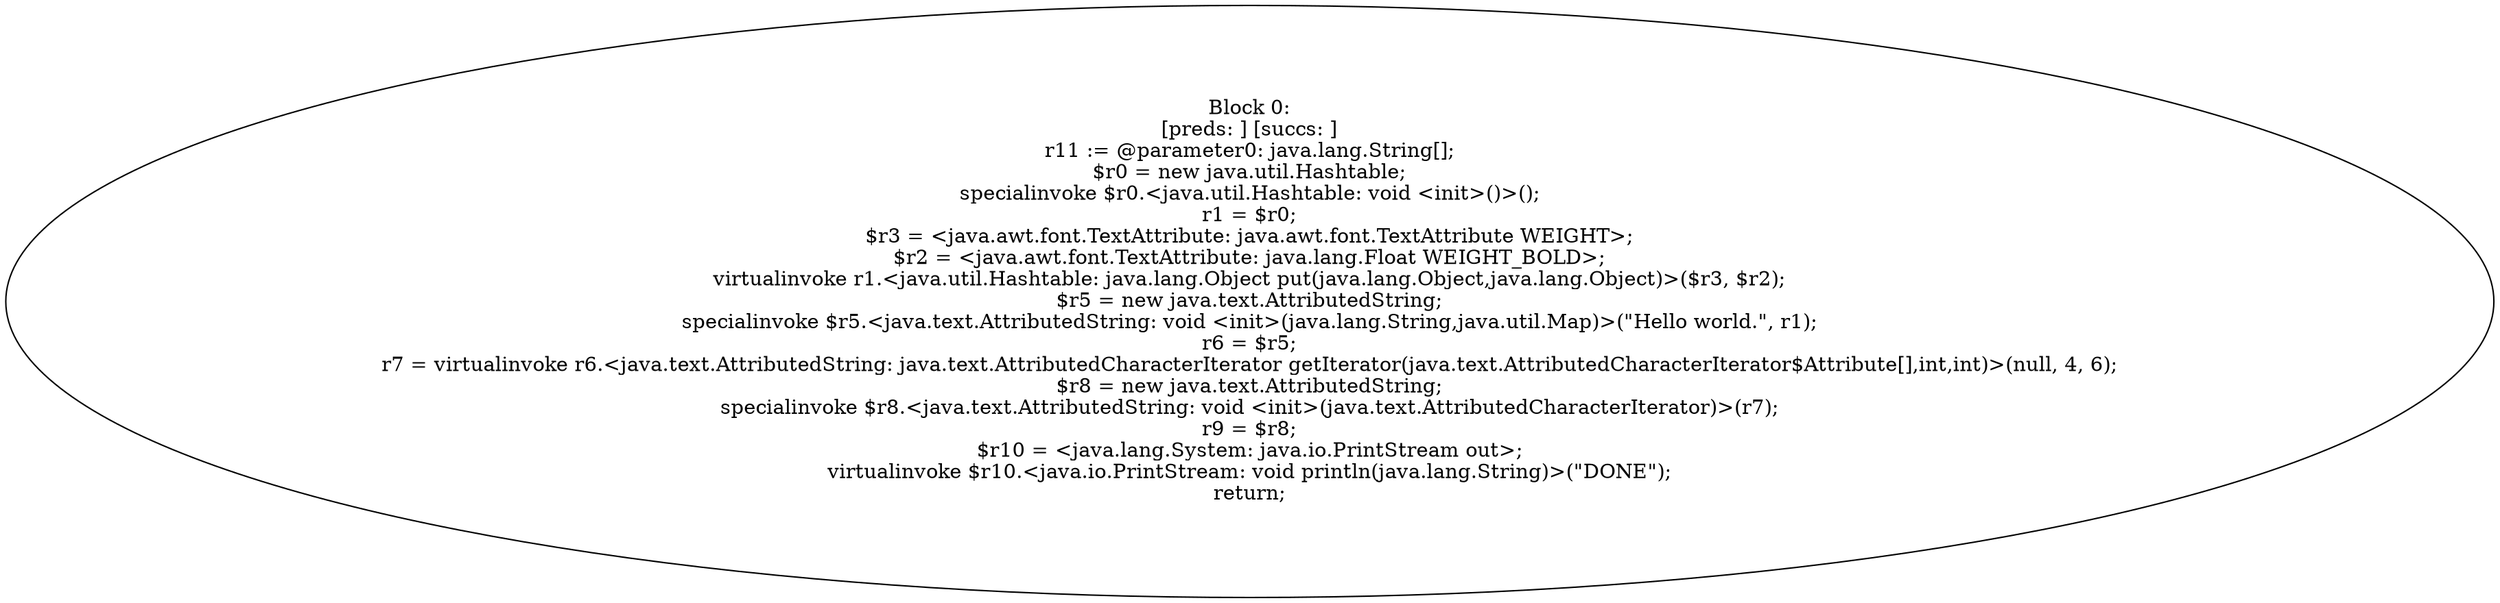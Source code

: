 digraph "unitGraph" {
    "Block 0:
[preds: ] [succs: ]
r11 := @parameter0: java.lang.String[];
$r0 = new java.util.Hashtable;
specialinvoke $r0.<java.util.Hashtable: void <init>()>();
r1 = $r0;
$r3 = <java.awt.font.TextAttribute: java.awt.font.TextAttribute WEIGHT>;
$r2 = <java.awt.font.TextAttribute: java.lang.Float WEIGHT_BOLD>;
virtualinvoke r1.<java.util.Hashtable: java.lang.Object put(java.lang.Object,java.lang.Object)>($r3, $r2);
$r5 = new java.text.AttributedString;
specialinvoke $r5.<java.text.AttributedString: void <init>(java.lang.String,java.util.Map)>(\"Hello world.\", r1);
r6 = $r5;
r7 = virtualinvoke r6.<java.text.AttributedString: java.text.AttributedCharacterIterator getIterator(java.text.AttributedCharacterIterator$Attribute[],int,int)>(null, 4, 6);
$r8 = new java.text.AttributedString;
specialinvoke $r8.<java.text.AttributedString: void <init>(java.text.AttributedCharacterIterator)>(r7);
r9 = $r8;
$r10 = <java.lang.System: java.io.PrintStream out>;
virtualinvoke $r10.<java.io.PrintStream: void println(java.lang.String)>(\"DONE\");
return;
"
}
